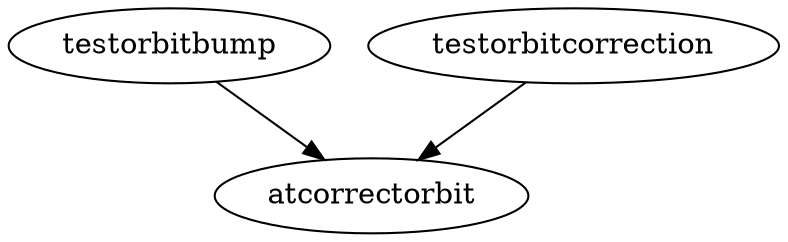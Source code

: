 /* Created by mdot for Matlab */
digraph m2html {
  testorbitbump -> atcorrectorbit;
  testorbitcorrection -> atcorrectorbit;

  atcorrectorbit [URL="atcorrectorbit.html"];
  testorbitbump [URL="testorbitbump.html"];
  testorbitcorrection [URL="testorbitcorrection.html"];
}